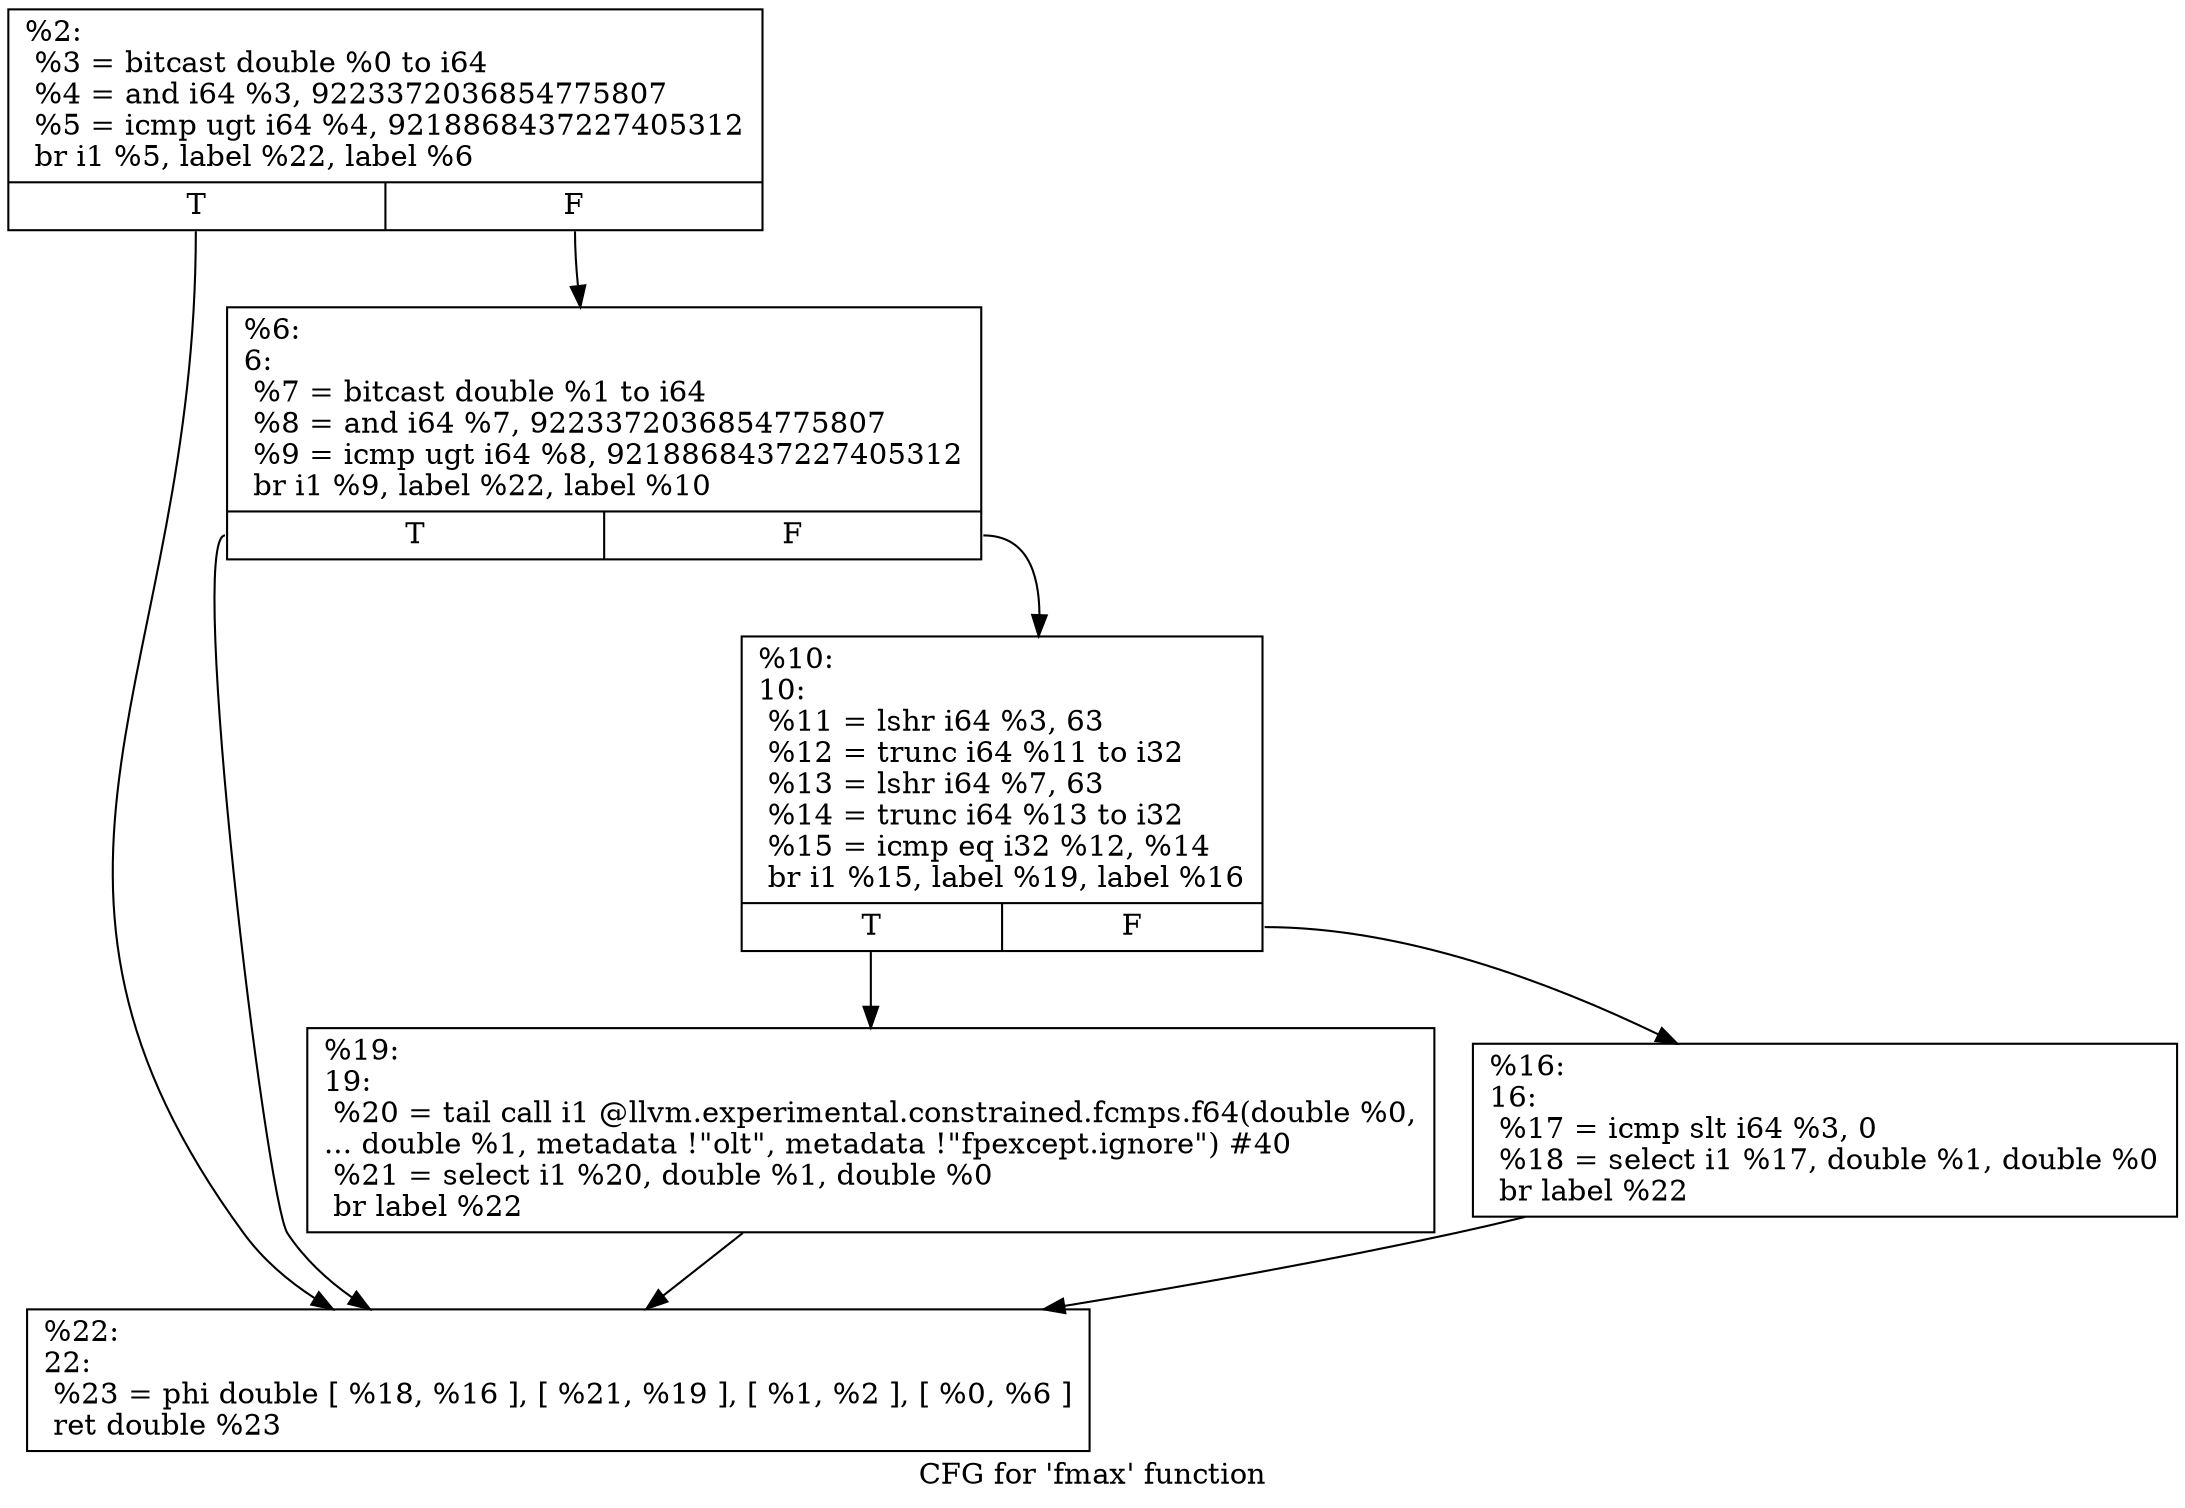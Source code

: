 digraph "CFG for 'fmax' function" {
	label="CFG for 'fmax' function";

	Node0x1ee23b0 [shape=record,label="{%2:\l  %3 = bitcast double %0 to i64\l  %4 = and i64 %3, 9223372036854775807\l  %5 = icmp ugt i64 %4, 9218868437227405312\l  br i1 %5, label %22, label %6\l|{<s0>T|<s1>F}}"];
	Node0x1ee23b0:s0 -> Node0x1ee2540;
	Node0x1ee23b0:s1 -> Node0x1ee2400;
	Node0x1ee2400 [shape=record,label="{%6:\l6:                                                \l  %7 = bitcast double %1 to i64\l  %8 = and i64 %7, 9223372036854775807\l  %9 = icmp ugt i64 %8, 9218868437227405312\l  br i1 %9, label %22, label %10\l|{<s0>T|<s1>F}}"];
	Node0x1ee2400:s0 -> Node0x1ee2540;
	Node0x1ee2400:s1 -> Node0x1ee2450;
	Node0x1ee2450 [shape=record,label="{%10:\l10:                                               \l  %11 = lshr i64 %3, 63\l  %12 = trunc i64 %11 to i32\l  %13 = lshr i64 %7, 63\l  %14 = trunc i64 %13 to i32\l  %15 = icmp eq i32 %12, %14\l  br i1 %15, label %19, label %16\l|{<s0>T|<s1>F}}"];
	Node0x1ee2450:s0 -> Node0x1ee24f0;
	Node0x1ee2450:s1 -> Node0x1ee24a0;
	Node0x1ee24a0 [shape=record,label="{%16:\l16:                                               \l  %17 = icmp slt i64 %3, 0\l  %18 = select i1 %17, double %1, double %0\l  br label %22\l}"];
	Node0x1ee24a0 -> Node0x1ee2540;
	Node0x1ee24f0 [shape=record,label="{%19:\l19:                                               \l  %20 = tail call i1 @llvm.experimental.constrained.fcmps.f64(double %0,\l... double %1, metadata !\"olt\", metadata !\"fpexcept.ignore\") #40\l  %21 = select i1 %20, double %1, double %0\l  br label %22\l}"];
	Node0x1ee24f0 -> Node0x1ee2540;
	Node0x1ee2540 [shape=record,label="{%22:\l22:                                               \l  %23 = phi double [ %18, %16 ], [ %21, %19 ], [ %1, %2 ], [ %0, %6 ]\l  ret double %23\l}"];
}
